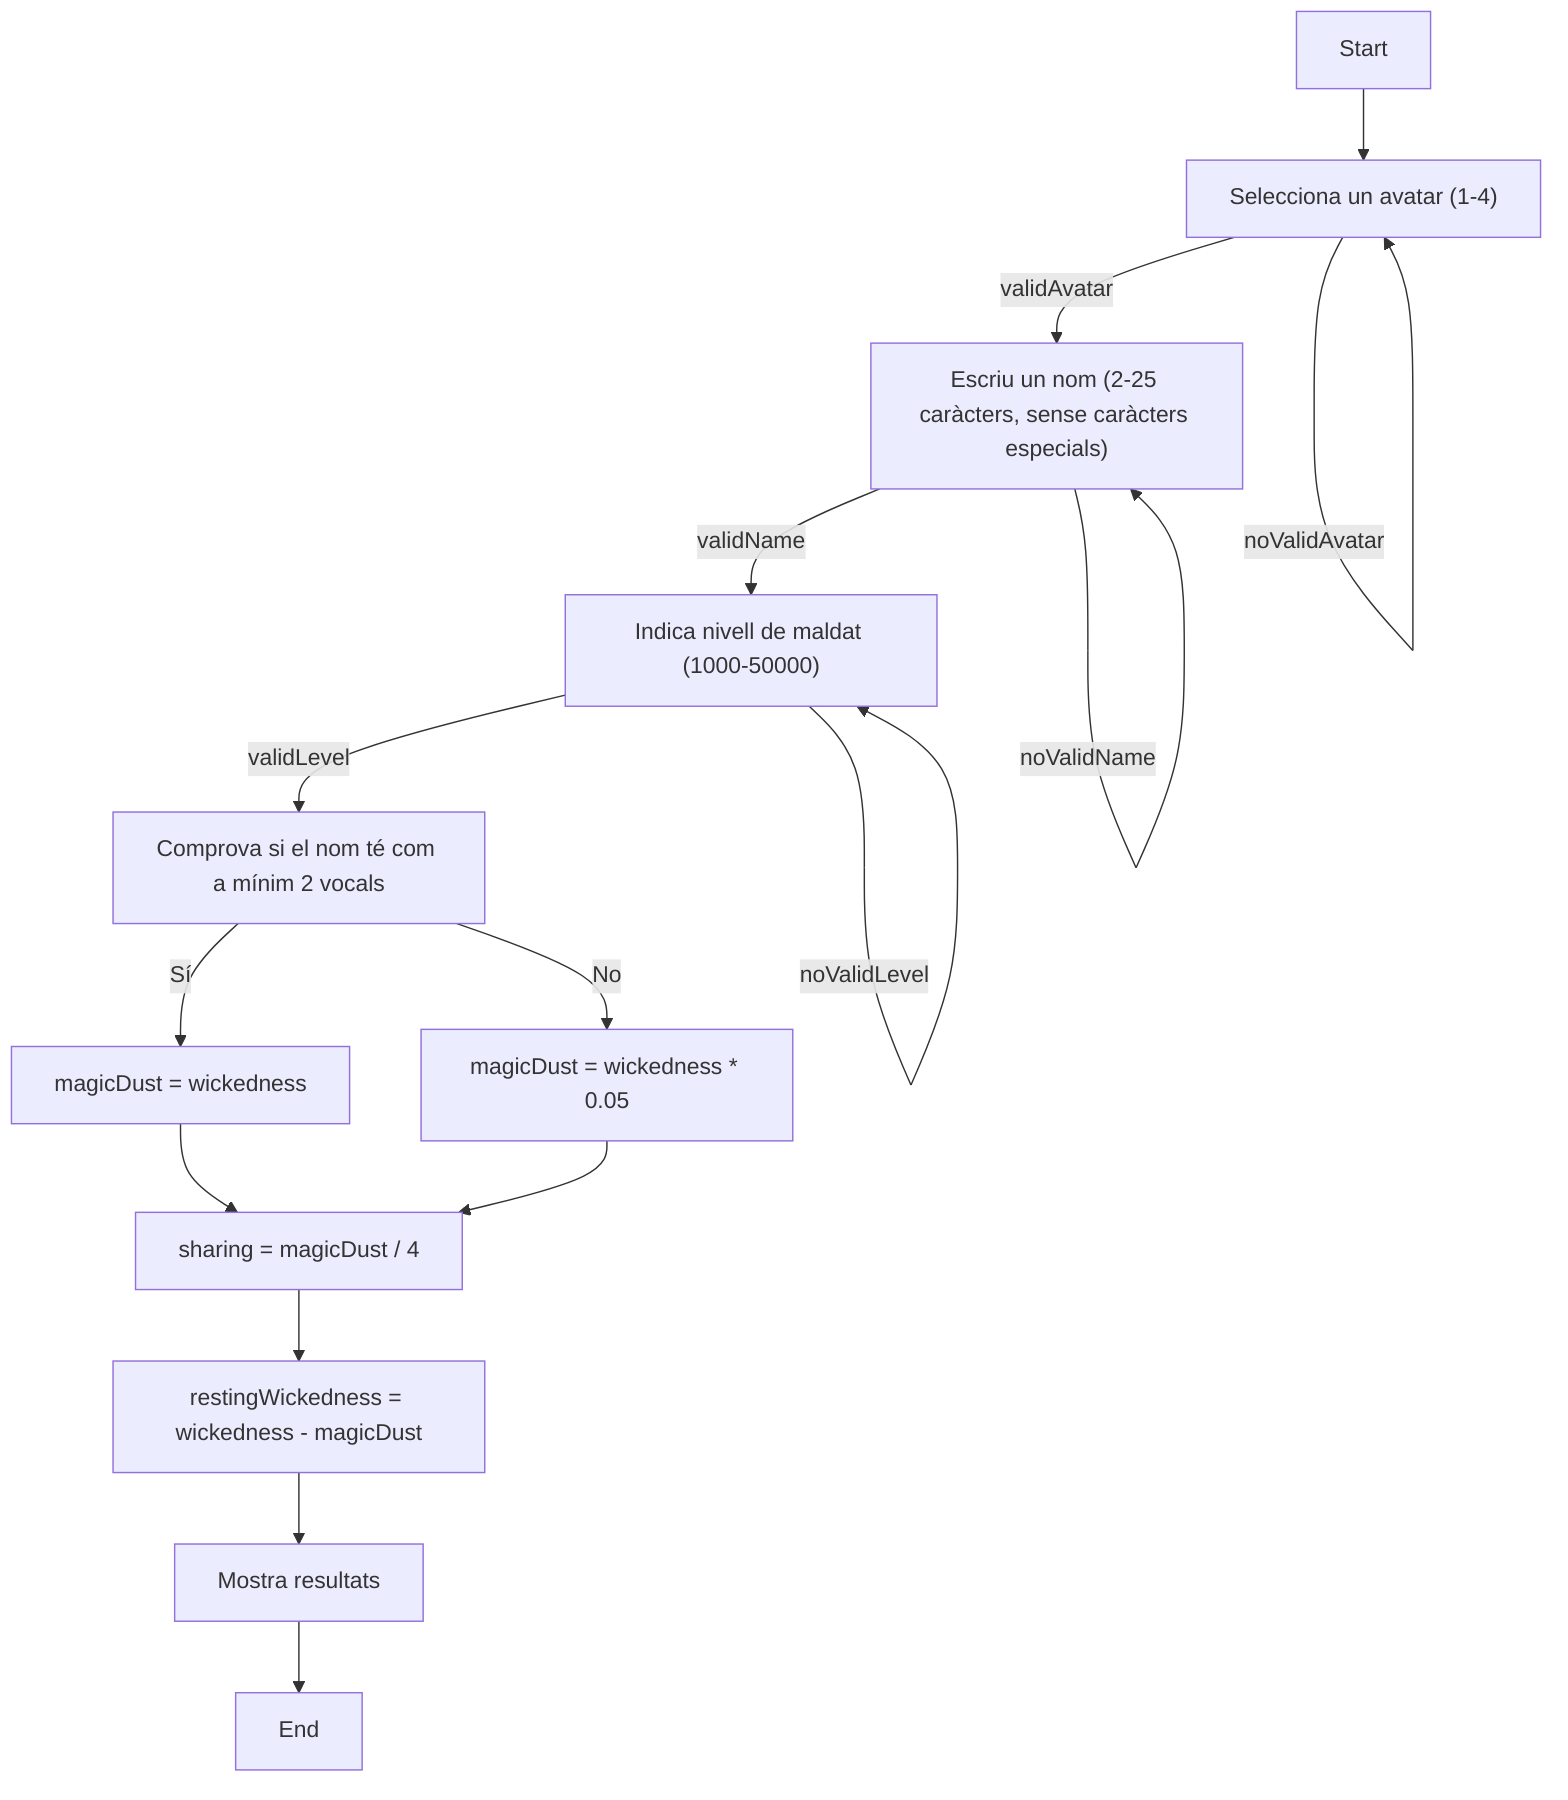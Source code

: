 flowchart TD
    A["Start"] --> B["Selecciona un avatar (1-4)"]
    B -->|validAvatar| C["Escriu un nom (2-25 caràcters, sense caràcters especials)"]
    B -->|noValidAvatar| B
    C -->|validName| D["Indica nivell de maldat (1000-50000)"]
    C -->|noValidName| C
    D -->|validLevel| E["Comprova si el nom té com a mínim 2 vocals"]
    D -->|noValidLevel| D
    E -->|Sí| F["magicDust = wickedness"]
    E -->|No| G["magicDust = wickedness * 0.05"]
    F --> H["sharing = magicDust / 4"]
    G --> H
    H --> I["restingWickedness = wickedness - magicDust"]
    I --> J["Mostra resultats"]
    J --> K["End"]